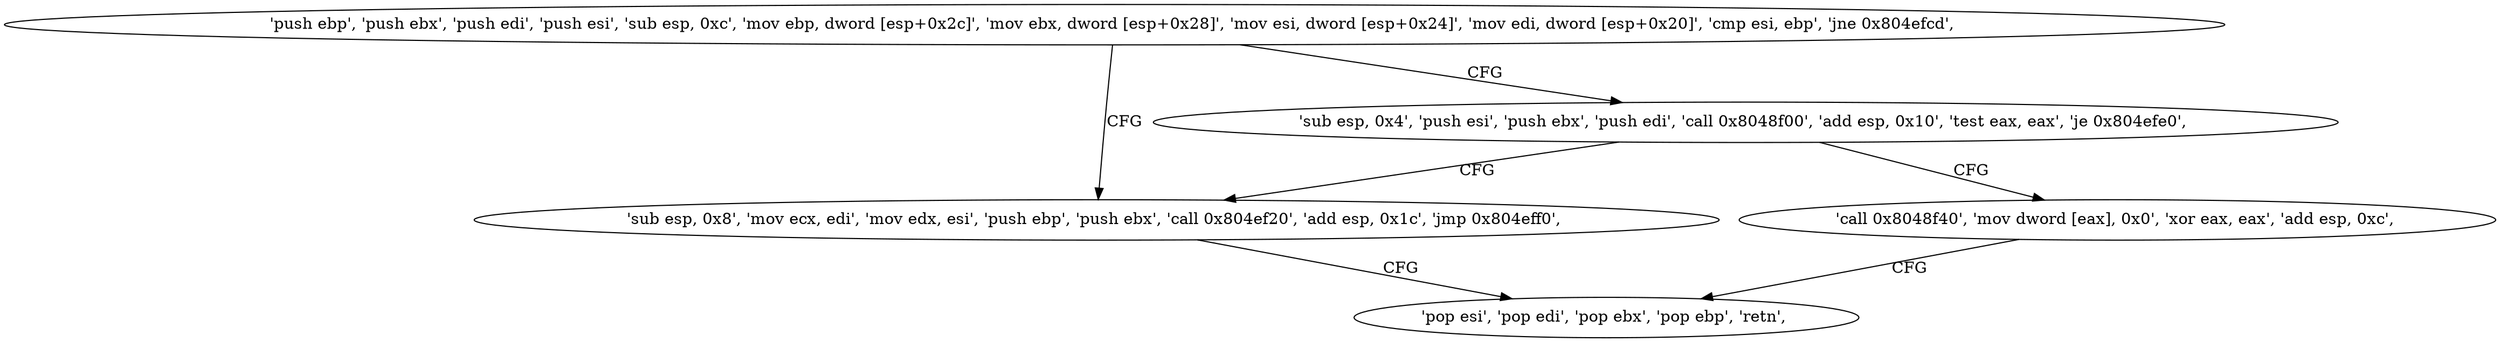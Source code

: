 digraph "func" {
"134541216" [label = "'push ebp', 'push ebx', 'push edi', 'push esi', 'sub esp, 0xc', 'mov ebp, dword [esp+0x2c]', 'mov ebx, dword [esp+0x28]', 'mov esi, dword [esp+0x24]', 'mov edi, dword [esp+0x20]', 'cmp esi, ebp', 'jne 0x804efcd', " ]
"134541261" [label = "'sub esp, 0x8', 'mov ecx, edi', 'mov edx, esi', 'push ebp', 'push ebx', 'call 0x804ef20', 'add esp, 0x1c', 'jmp 0x804eff0', " ]
"134541243" [label = "'sub esp, 0x4', 'push esi', 'push ebx', 'push edi', 'call 0x8048f00', 'add esp, 0x10', 'test eax, eax', 'je 0x804efe0', " ]
"134541296" [label = "'pop esi', 'pop edi', 'pop ebx', 'pop ebp', 'retn', " ]
"134541280" [label = "'call 0x8048f40', 'mov dword [eax], 0x0', 'xor eax, eax', 'add esp, 0xc', " ]
"134541216" -> "134541261" [ label = "CFG" ]
"134541216" -> "134541243" [ label = "CFG" ]
"134541261" -> "134541296" [ label = "CFG" ]
"134541243" -> "134541280" [ label = "CFG" ]
"134541243" -> "134541261" [ label = "CFG" ]
"134541280" -> "134541296" [ label = "CFG" ]
}
